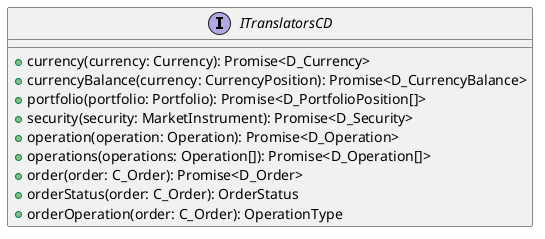 @startuml
interface ITranslatorsCD {
    +currency(currency: Currency): Promise<D_Currency>
    +currencyBalance(currency: CurrencyPosition): Promise<D_CurrencyBalance>
    +portfolio(portfolio: Portfolio): Promise<D_PortfolioPosition[]>
    +security(security: MarketInstrument): Promise<D_Security>
    +operation(operation: Operation): Promise<D_Operation>
    +operations(operations: Operation[]): Promise<D_Operation[]>
    +order(order: C_Order): Promise<D_Order>
    +orderStatus(order: C_Order): OrderStatus
    +orderOperation(order: C_Order): OperationType
}
@enduml
